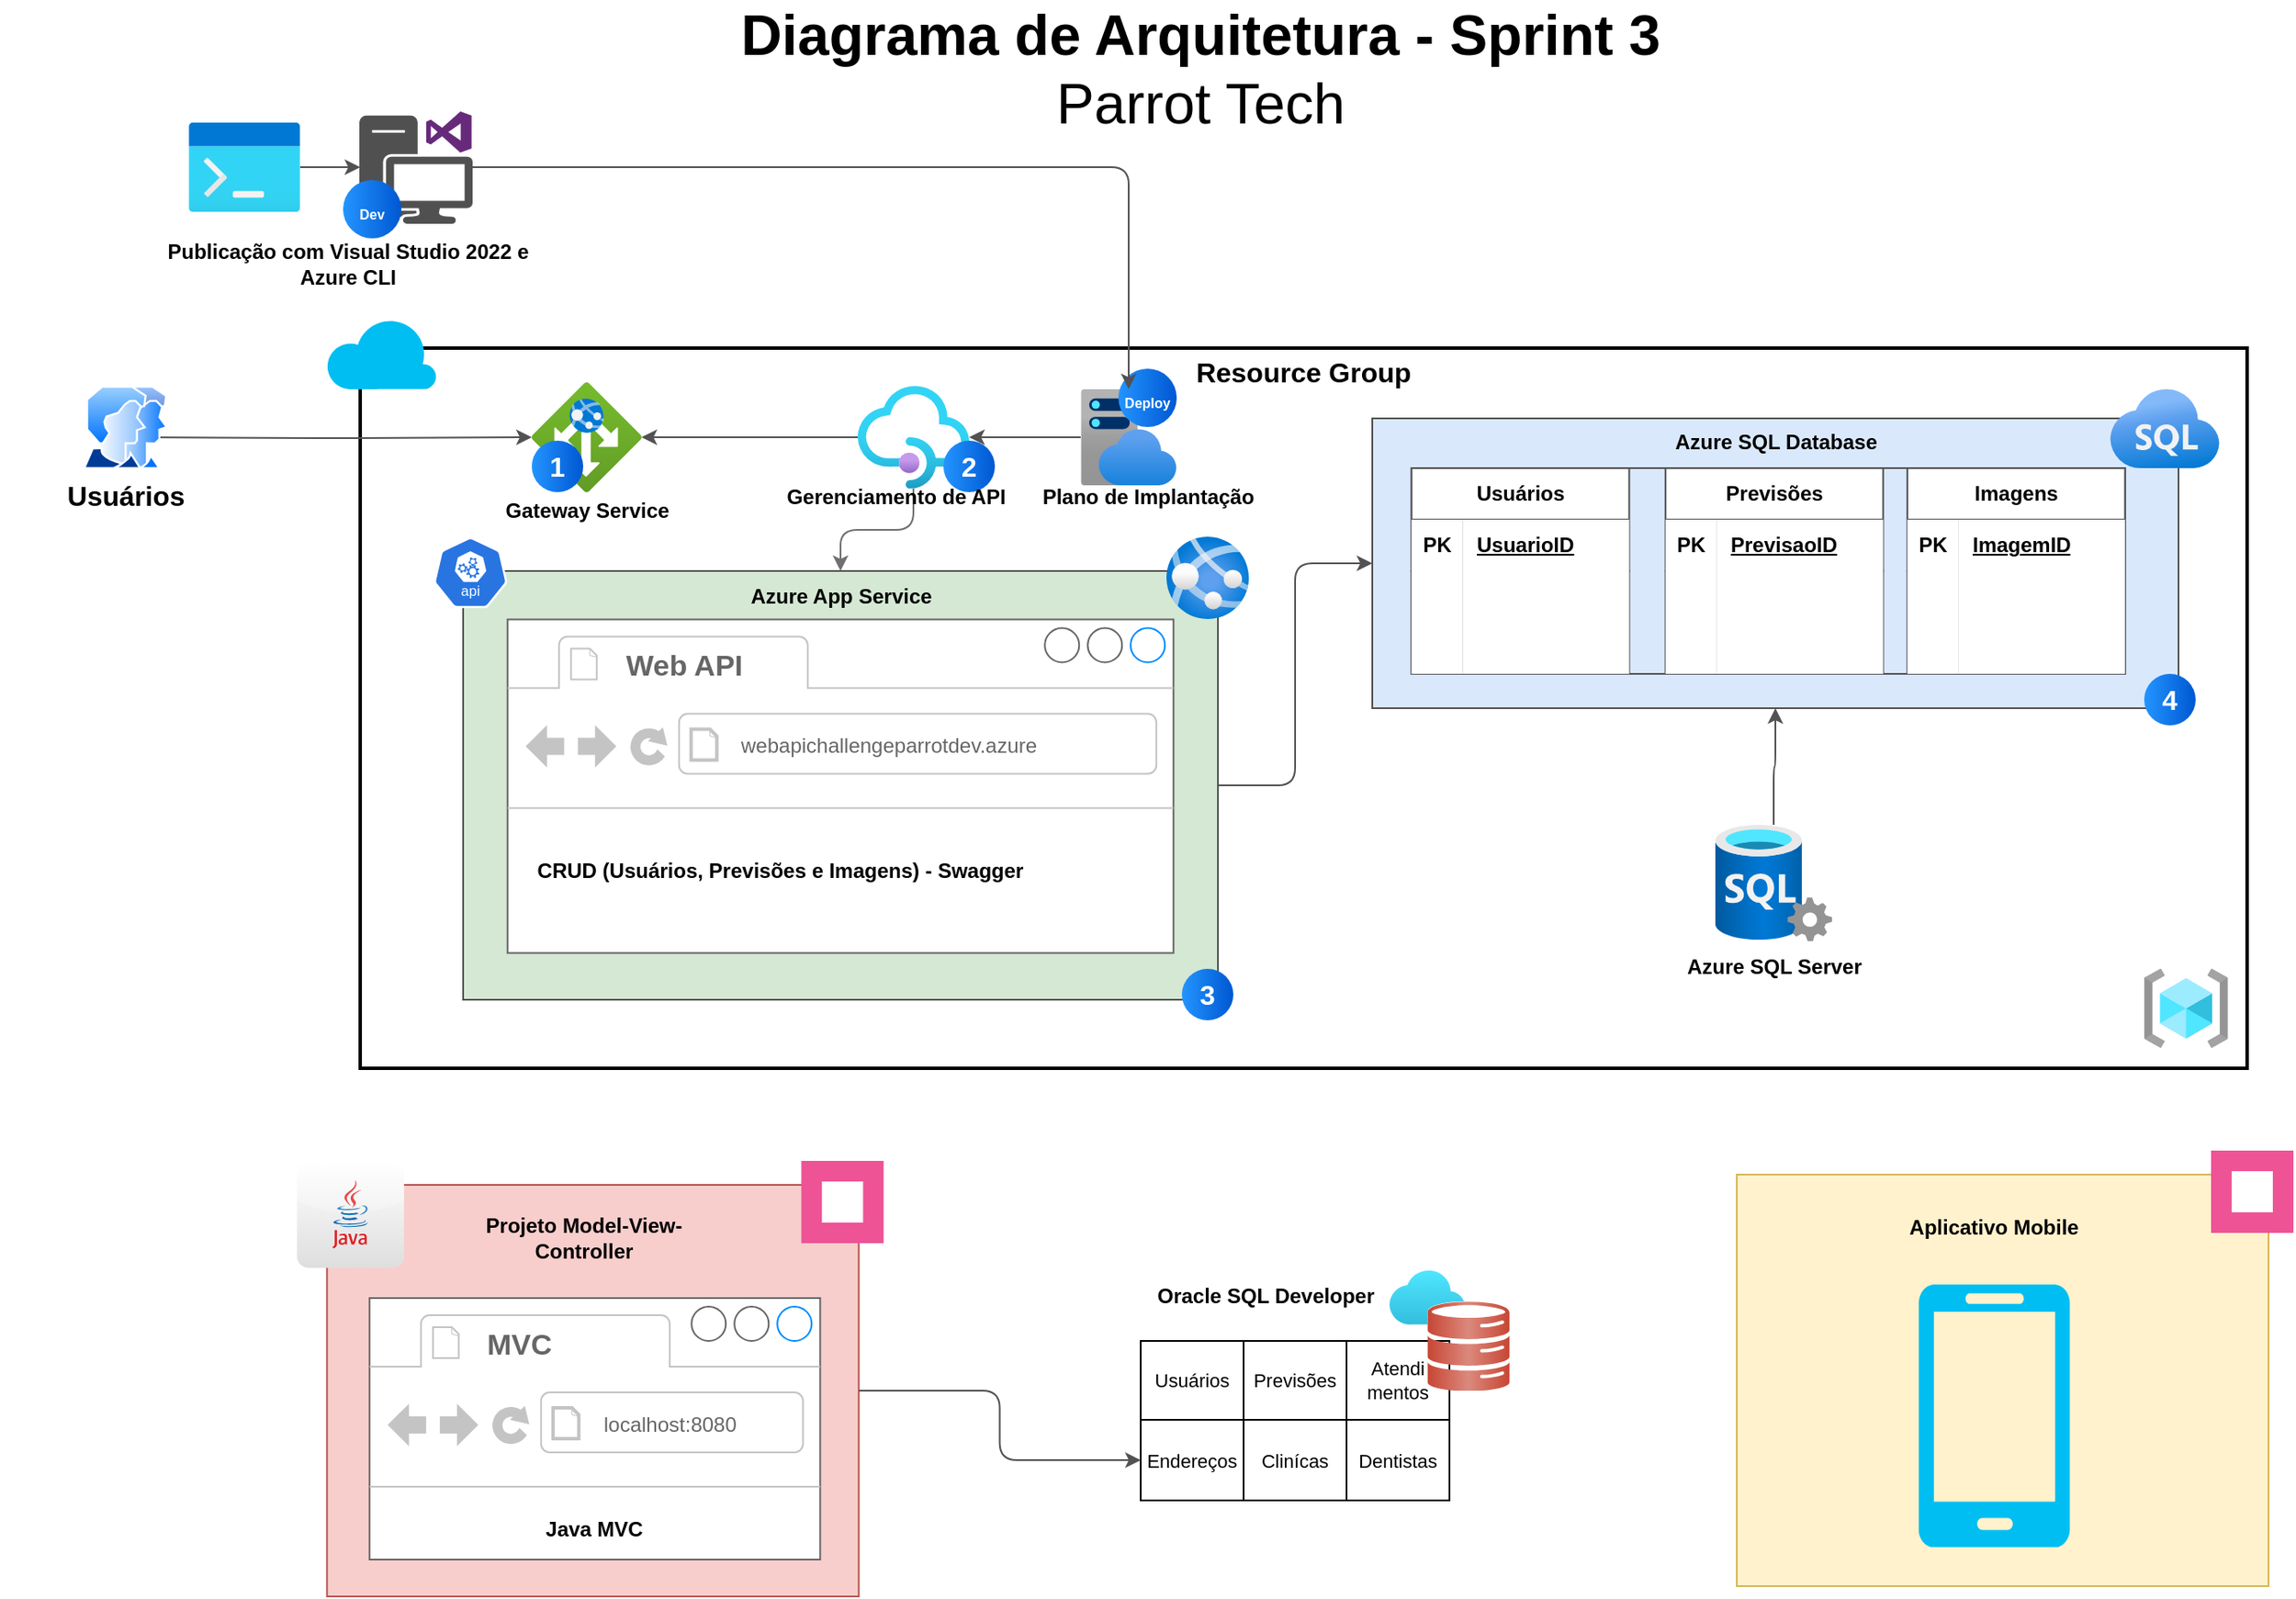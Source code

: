 <mxfile version="26.1.1">
  <diagram name="Página-1" id="N9HwQy9e3oM2ht2LvDWJ">
    <mxGraphModel dx="2200" dy="1330" grid="1" gridSize="10" guides="1" tooltips="1" connect="1" arrows="1" fold="1" page="1" pageScale="1" pageWidth="827" pageHeight="1169" math="0" shadow="0">
      <root>
        <mxCell id="0" />
        <mxCell id="1" parent="0" />
        <mxCell id="ZrxWhwiuw9jsth5Ewsqx-18" value="&lt;font style=&quot;font-size: 16px;&quot;&gt;&lt;b&gt;Resource Group&lt;/b&gt;&lt;/font&gt;" style="fontStyle=0;verticalAlign=top;align=center;spacingTop=-2;rounded=0;whiteSpace=wrap;html=1;strokeWidth=2;container=1;collapsible=0;expand=0;recursiveResize=0;" vertex="1" parent="1">
          <mxGeometry x="360" y="238" width="1100" height="420" as="geometry" />
        </mxCell>
        <mxCell id="ZrxWhwiuw9jsth5Ewsqx-116" value="" style="group;strokeColor=none;" vertex="1" connectable="0" parent="ZrxWhwiuw9jsth5Ewsqx-18">
          <mxGeometry x="590.004" y="51" width="493.996" height="169" as="geometry" />
        </mxCell>
        <mxCell id="ZrxWhwiuw9jsth5Ewsqx-75" value="" style="rounded=0;whiteSpace=wrap;html=1;fillColor=#dae8fc;strokeColor=light-dark(#525252, #707070);" vertex="1" parent="ZrxWhwiuw9jsth5Ewsqx-116">
          <mxGeometry y="-10" width="470" height="169" as="geometry" />
        </mxCell>
        <mxCell id="ZrxWhwiuw9jsth5Ewsqx-6" value="" style="image;aspect=fixed;html=1;points=[];align=center;fontSize=12;image=img/lib/azure2/databases/Azure_SQL.svg;strokeColor=light-dark(#525252, #707070);" vertex="1" parent="ZrxWhwiuw9jsth5Ewsqx-116">
          <mxGeometry x="429.996" y="-27" width="64" height="46" as="geometry" />
        </mxCell>
        <mxCell id="ZrxWhwiuw9jsth5Ewsqx-118" value="" style="group;strokeColor=light-dark(#525252, #707070);" vertex="1" connectable="0" parent="ZrxWhwiuw9jsth5Ewsqx-116">
          <mxGeometry x="22.876" y="19" width="415.929" height="120" as="geometry" />
        </mxCell>
        <mxCell id="ZrxWhwiuw9jsth5Ewsqx-22" value="Usuários" style="shape=table;startSize=30;container=1;collapsible=1;childLayout=tableLayout;fixedRows=1;rowLines=0;fontStyle=1;align=center;resizeLast=1;html=1;strokeColor=light-dark(#525252, #707070);" vertex="1" parent="ZrxWhwiuw9jsth5Ewsqx-118">
          <mxGeometry width="126.894" height="120" as="geometry" />
        </mxCell>
        <mxCell id="ZrxWhwiuw9jsth5Ewsqx-23" value="" style="shape=tableRow;horizontal=0;startSize=0;swimlaneHead=0;swimlaneBody=0;fillColor=none;collapsible=0;dropTarget=0;points=[[0,0.5],[1,0.5]];portConstraint=eastwest;top=0;left=0;right=0;bottom=1;strokeColor=light-dark(#525252, #707070);" vertex="1" parent="ZrxWhwiuw9jsth5Ewsqx-22">
          <mxGeometry y="30" width="126.894" height="30" as="geometry" />
        </mxCell>
        <mxCell id="ZrxWhwiuw9jsth5Ewsqx-24" value="PK" style="shape=partialRectangle;connectable=0;fillColor=default;top=0;left=0;bottom=0;right=0;fontStyle=1;overflow=hidden;whiteSpace=wrap;html=1;strokeColor=light-dark(#525252, #707070);" vertex="1" parent="ZrxWhwiuw9jsth5Ewsqx-23">
          <mxGeometry width="30" height="30" as="geometry">
            <mxRectangle width="30" height="30" as="alternateBounds" />
          </mxGeometry>
        </mxCell>
        <mxCell id="ZrxWhwiuw9jsth5Ewsqx-25" value="UsuarioID" style="shape=partialRectangle;connectable=0;fillColor=default;top=0;left=0;bottom=0;right=0;align=left;spacingLeft=6;fontStyle=5;overflow=hidden;whiteSpace=wrap;html=1;strokeColor=light-dark(#525252, #707070);" vertex="1" parent="ZrxWhwiuw9jsth5Ewsqx-23">
          <mxGeometry x="30" width="96.894" height="30" as="geometry">
            <mxRectangle width="96.894" height="30" as="alternateBounds" />
          </mxGeometry>
        </mxCell>
        <mxCell id="ZrxWhwiuw9jsth5Ewsqx-26" value="" style="shape=tableRow;horizontal=0;startSize=0;swimlaneHead=0;swimlaneBody=0;fillColor=none;collapsible=0;dropTarget=0;points=[[0,0.5],[1,0.5]];portConstraint=eastwest;top=0;left=0;right=0;bottom=0;strokeColor=light-dark(#525252, #707070);" vertex="1" parent="ZrxWhwiuw9jsth5Ewsqx-22">
          <mxGeometry y="60" width="126.894" height="30" as="geometry" />
        </mxCell>
        <mxCell id="ZrxWhwiuw9jsth5Ewsqx-27" value="" style="shape=partialRectangle;connectable=0;fillColor=default;top=0;left=0;bottom=0;right=0;editable=1;overflow=hidden;whiteSpace=wrap;html=1;strokeColor=light-dark(#525252, #707070);" vertex="1" parent="ZrxWhwiuw9jsth5Ewsqx-26">
          <mxGeometry width="30" height="30" as="geometry">
            <mxRectangle width="30" height="30" as="alternateBounds" />
          </mxGeometry>
        </mxCell>
        <mxCell id="ZrxWhwiuw9jsth5Ewsqx-28" value="" style="shape=partialRectangle;connectable=0;fillColor=default;top=0;left=0;bottom=0;right=0;align=left;spacingLeft=6;overflow=hidden;whiteSpace=wrap;html=1;strokeColor=light-dark(#525252, #707070);" vertex="1" parent="ZrxWhwiuw9jsth5Ewsqx-26">
          <mxGeometry x="30" width="96.894" height="30" as="geometry">
            <mxRectangle width="96.894" height="30" as="alternateBounds" />
          </mxGeometry>
        </mxCell>
        <mxCell id="ZrxWhwiuw9jsth5Ewsqx-29" value="" style="shape=tableRow;horizontal=0;startSize=0;swimlaneHead=0;swimlaneBody=0;fillColor=none;collapsible=0;dropTarget=0;points=[[0,0.5],[1,0.5]];portConstraint=eastwest;top=0;left=0;right=0;bottom=0;strokeColor=light-dark(#525252, #707070);" vertex="1" parent="ZrxWhwiuw9jsth5Ewsqx-22">
          <mxGeometry y="90" width="126.894" height="30" as="geometry" />
        </mxCell>
        <mxCell id="ZrxWhwiuw9jsth5Ewsqx-30" value="" style="shape=partialRectangle;connectable=0;fillColor=default;top=0;left=0;bottom=0;right=0;editable=1;overflow=hidden;whiteSpace=wrap;html=1;strokeColor=light-dark(#525252, #707070);" vertex="1" parent="ZrxWhwiuw9jsth5Ewsqx-29">
          <mxGeometry width="30" height="30" as="geometry">
            <mxRectangle width="30" height="30" as="alternateBounds" />
          </mxGeometry>
        </mxCell>
        <mxCell id="ZrxWhwiuw9jsth5Ewsqx-31" value="" style="shape=partialRectangle;connectable=0;fillColor=default;top=0;left=0;bottom=0;right=0;align=left;spacingLeft=6;overflow=hidden;whiteSpace=wrap;html=1;strokeColor=light-dark(#525252, #707070);" vertex="1" parent="ZrxWhwiuw9jsth5Ewsqx-29">
          <mxGeometry x="30" width="96.894" height="30" as="geometry">
            <mxRectangle width="96.894" height="30" as="alternateBounds" />
          </mxGeometry>
        </mxCell>
        <mxCell id="ZrxWhwiuw9jsth5Ewsqx-35" value="Previsões" style="shape=table;startSize=30;container=1;collapsible=1;childLayout=tableLayout;fixedRows=1;rowLines=0;fontStyle=1;align=center;resizeLast=1;html=1;strokeColor=light-dark(#525252, #707070);" vertex="1" parent="ZrxWhwiuw9jsth5Ewsqx-118">
          <mxGeometry x="148.04" width="126.89" height="120" as="geometry" />
        </mxCell>
        <mxCell id="ZrxWhwiuw9jsth5Ewsqx-36" value="" style="shape=tableRow;horizontal=0;startSize=0;swimlaneHead=0;swimlaneBody=0;fillColor=none;collapsible=0;dropTarget=0;points=[[0,0.5],[1,0.5]];portConstraint=eastwest;top=0;left=0;right=0;bottom=1;strokeColor=light-dark(#525252, #707070);" vertex="1" parent="ZrxWhwiuw9jsth5Ewsqx-35">
          <mxGeometry y="30" width="126.89" height="30" as="geometry" />
        </mxCell>
        <mxCell id="ZrxWhwiuw9jsth5Ewsqx-37" value="PK" style="shape=partialRectangle;connectable=0;fillColor=default;top=0;left=0;bottom=0;right=0;fontStyle=1;overflow=hidden;whiteSpace=wrap;html=1;strokeColor=light-dark(#525252, #707070);" vertex="1" parent="ZrxWhwiuw9jsth5Ewsqx-36">
          <mxGeometry width="30" height="30" as="geometry">
            <mxRectangle width="30" height="30" as="alternateBounds" />
          </mxGeometry>
        </mxCell>
        <mxCell id="ZrxWhwiuw9jsth5Ewsqx-38" value="PrevisaoID" style="shape=partialRectangle;connectable=0;fillColor=default;top=0;left=0;bottom=0;right=0;align=left;spacingLeft=6;fontStyle=5;overflow=hidden;whiteSpace=wrap;html=1;strokeColor=light-dark(#525252, #707070);" vertex="1" parent="ZrxWhwiuw9jsth5Ewsqx-36">
          <mxGeometry x="30" width="96.89" height="30" as="geometry">
            <mxRectangle width="96.89" height="30" as="alternateBounds" />
          </mxGeometry>
        </mxCell>
        <mxCell id="ZrxWhwiuw9jsth5Ewsqx-39" value="" style="shape=tableRow;horizontal=0;startSize=0;swimlaneHead=0;swimlaneBody=0;fillColor=none;collapsible=0;dropTarget=0;points=[[0,0.5],[1,0.5]];portConstraint=eastwest;top=0;left=0;right=0;bottom=0;strokeColor=light-dark(#525252, #707070);" vertex="1" parent="ZrxWhwiuw9jsth5Ewsqx-35">
          <mxGeometry y="60" width="126.89" height="30" as="geometry" />
        </mxCell>
        <mxCell id="ZrxWhwiuw9jsth5Ewsqx-40" value="" style="shape=partialRectangle;connectable=0;fillColor=default;top=0;left=0;bottom=0;right=0;editable=1;overflow=hidden;whiteSpace=wrap;html=1;strokeColor=light-dark(#525252, #707070);" vertex="1" parent="ZrxWhwiuw9jsth5Ewsqx-39">
          <mxGeometry width="30" height="30" as="geometry">
            <mxRectangle width="30" height="30" as="alternateBounds" />
          </mxGeometry>
        </mxCell>
        <mxCell id="ZrxWhwiuw9jsth5Ewsqx-41" value="" style="shape=partialRectangle;connectable=0;fillColor=default;top=0;left=0;bottom=0;right=0;align=left;spacingLeft=6;overflow=hidden;whiteSpace=wrap;html=1;strokeColor=light-dark(#525252, #707070);" vertex="1" parent="ZrxWhwiuw9jsth5Ewsqx-39">
          <mxGeometry x="30" width="96.89" height="30" as="geometry">
            <mxRectangle width="96.89" height="30" as="alternateBounds" />
          </mxGeometry>
        </mxCell>
        <mxCell id="ZrxWhwiuw9jsth5Ewsqx-42" value="" style="shape=tableRow;horizontal=0;startSize=0;swimlaneHead=0;swimlaneBody=0;fillColor=none;collapsible=0;dropTarget=0;points=[[0,0.5],[1,0.5]];portConstraint=eastwest;top=0;left=0;right=0;bottom=0;strokeColor=light-dark(#525252, #707070);" vertex="1" parent="ZrxWhwiuw9jsth5Ewsqx-35">
          <mxGeometry y="90" width="126.89" height="30" as="geometry" />
        </mxCell>
        <mxCell id="ZrxWhwiuw9jsth5Ewsqx-43" value="" style="shape=partialRectangle;connectable=0;fillColor=default;top=0;left=0;bottom=0;right=0;editable=1;overflow=hidden;whiteSpace=wrap;html=1;strokeColor=light-dark(#525252, #707070);" vertex="1" parent="ZrxWhwiuw9jsth5Ewsqx-42">
          <mxGeometry width="30" height="30" as="geometry">
            <mxRectangle width="30" height="30" as="alternateBounds" />
          </mxGeometry>
        </mxCell>
        <mxCell id="ZrxWhwiuw9jsth5Ewsqx-44" value="" style="shape=partialRectangle;connectable=0;fillColor=default;top=0;left=0;bottom=0;right=0;align=left;spacingLeft=6;overflow=hidden;whiteSpace=wrap;html=1;strokeColor=light-dark(#525252, #707070);" vertex="1" parent="ZrxWhwiuw9jsth5Ewsqx-42">
          <mxGeometry x="30" width="96.89" height="30" as="geometry">
            <mxRectangle width="96.89" height="30" as="alternateBounds" />
          </mxGeometry>
        </mxCell>
        <mxCell id="ZrxWhwiuw9jsth5Ewsqx-61" value="Imagens" style="shape=table;startSize=30;container=1;collapsible=1;childLayout=tableLayout;fixedRows=1;rowLines=0;fontStyle=1;align=center;resizeLast=1;html=1;fillColor=#FFFFFF;gradientColor=none;strokeColor=light-dark(#525252, #707070);" vertex="1" parent="ZrxWhwiuw9jsth5Ewsqx-118">
          <mxGeometry x="289.036" width="126.894" height="120" as="geometry" />
        </mxCell>
        <mxCell id="ZrxWhwiuw9jsth5Ewsqx-62" value="" style="shape=tableRow;horizontal=0;startSize=0;swimlaneHead=0;swimlaneBody=0;fillColor=none;collapsible=0;dropTarget=0;points=[[0,0.5],[1,0.5]];portConstraint=eastwest;top=0;left=0;right=0;bottom=1;strokeColor=light-dark(#525252, #707070);" vertex="1" parent="ZrxWhwiuw9jsth5Ewsqx-61">
          <mxGeometry y="30" width="126.894" height="30" as="geometry" />
        </mxCell>
        <mxCell id="ZrxWhwiuw9jsth5Ewsqx-63" value="PK" style="shape=partialRectangle;connectable=0;fillColor=default;top=0;left=0;bottom=0;right=0;fontStyle=1;overflow=hidden;whiteSpace=wrap;html=1;strokeColor=light-dark(#525252, #707070);" vertex="1" parent="ZrxWhwiuw9jsth5Ewsqx-62">
          <mxGeometry width="30" height="30" as="geometry">
            <mxRectangle width="30" height="30" as="alternateBounds" />
          </mxGeometry>
        </mxCell>
        <mxCell id="ZrxWhwiuw9jsth5Ewsqx-64" value="ImagemID" style="shape=partialRectangle;connectable=0;fillColor=default;top=0;left=0;bottom=0;right=0;align=left;spacingLeft=6;fontStyle=5;overflow=hidden;whiteSpace=wrap;html=1;strokeColor=light-dark(#525252, #707070);" vertex="1" parent="ZrxWhwiuw9jsth5Ewsqx-62">
          <mxGeometry x="30" width="96.894" height="30" as="geometry">
            <mxRectangle width="96.894" height="30" as="alternateBounds" />
          </mxGeometry>
        </mxCell>
        <mxCell id="ZrxWhwiuw9jsth5Ewsqx-65" value="" style="shape=tableRow;horizontal=0;startSize=0;swimlaneHead=0;swimlaneBody=0;fillColor=none;collapsible=0;dropTarget=0;points=[[0,0.5],[1,0.5]];portConstraint=eastwest;top=0;left=0;right=0;bottom=0;strokeColor=light-dark(#525252, #707070);" vertex="1" parent="ZrxWhwiuw9jsth5Ewsqx-61">
          <mxGeometry y="60" width="126.894" height="30" as="geometry" />
        </mxCell>
        <mxCell id="ZrxWhwiuw9jsth5Ewsqx-66" value="" style="shape=partialRectangle;connectable=0;fillColor=default;top=0;left=0;bottom=0;right=0;editable=1;overflow=hidden;whiteSpace=wrap;html=1;strokeColor=light-dark(#525252, #707070);" vertex="1" parent="ZrxWhwiuw9jsth5Ewsqx-65">
          <mxGeometry width="30" height="30" as="geometry">
            <mxRectangle width="30" height="30" as="alternateBounds" />
          </mxGeometry>
        </mxCell>
        <mxCell id="ZrxWhwiuw9jsth5Ewsqx-67" value="" style="shape=partialRectangle;connectable=0;fillColor=default;top=0;left=0;bottom=0;right=0;align=left;spacingLeft=6;overflow=hidden;whiteSpace=wrap;html=1;strokeColor=light-dark(#525252, #707070);" vertex="1" parent="ZrxWhwiuw9jsth5Ewsqx-65">
          <mxGeometry x="30" width="96.894" height="30" as="geometry">
            <mxRectangle width="96.894" height="30" as="alternateBounds" />
          </mxGeometry>
        </mxCell>
        <mxCell id="ZrxWhwiuw9jsth5Ewsqx-68" value="" style="shape=tableRow;horizontal=0;startSize=0;swimlaneHead=0;swimlaneBody=0;fillColor=none;collapsible=0;dropTarget=0;points=[[0,0.5],[1,0.5]];portConstraint=eastwest;top=0;left=0;right=0;bottom=0;strokeColor=light-dark(#525252, #707070);" vertex="1" parent="ZrxWhwiuw9jsth5Ewsqx-61">
          <mxGeometry y="90" width="126.894" height="30" as="geometry" />
        </mxCell>
        <mxCell id="ZrxWhwiuw9jsth5Ewsqx-69" value="" style="shape=partialRectangle;connectable=0;fillColor=default;top=0;left=0;bottom=0;right=0;editable=1;overflow=hidden;whiteSpace=wrap;html=1;strokeColor=light-dark(#525252, #707070);" vertex="1" parent="ZrxWhwiuw9jsth5Ewsqx-68">
          <mxGeometry width="30" height="30" as="geometry">
            <mxRectangle width="30" height="30" as="alternateBounds" />
          </mxGeometry>
        </mxCell>
        <mxCell id="ZrxWhwiuw9jsth5Ewsqx-70" value="" style="shape=partialRectangle;connectable=0;fillColor=default;top=0;left=0;bottom=0;right=0;align=left;spacingLeft=6;overflow=hidden;whiteSpace=wrap;html=1;strokeColor=light-dark(#525252, #707070);" vertex="1" parent="ZrxWhwiuw9jsth5Ewsqx-68">
          <mxGeometry x="30" width="96.894" height="30" as="geometry">
            <mxRectangle width="96.894" height="30" as="alternateBounds" />
          </mxGeometry>
        </mxCell>
        <mxCell id="ZrxWhwiuw9jsth5Ewsqx-121" value="&lt;b&gt;Azure SQL Database&lt;/b&gt;" style="text;html=1;align=center;verticalAlign=middle;whiteSpace=wrap;rounded=0;strokeColor=none;" vertex="1" parent="ZrxWhwiuw9jsth5Ewsqx-116">
          <mxGeometry x="162.496" y="-11" width="145" height="30" as="geometry" />
        </mxCell>
        <mxCell id="ZrxWhwiuw9jsth5Ewsqx-162" value="4" style="ellipse;whiteSpace=wrap;html=1;aspect=fixed;rotation=0;gradientColor=#0057D2;strokeColor=none;gradientDirection=east;fillColor=#2395FF;rounded=0;pointerEvents=0;fontFamily=Helvetica;fontSize=16;fontColor=#FFFFFF;spacingTop=4;spacingBottom=4;spacingLeft=4;spacingRight=4;points=[];fontStyle=1;labelBackgroundColor=none;" vertex="1" parent="ZrxWhwiuw9jsth5Ewsqx-116">
          <mxGeometry x="449.996" y="139" width="30" height="30" as="geometry" />
        </mxCell>
        <mxCell id="ZrxWhwiuw9jsth5Ewsqx-122" value="" style="group;strokeColor=none;" vertex="1" connectable="0" parent="ZrxWhwiuw9jsth5Ewsqx-18">
          <mxGeometry x="60" y="130" width="640" height="278" as="geometry" />
        </mxCell>
        <mxCell id="ZrxWhwiuw9jsth5Ewsqx-120" value="" style="rounded=0;whiteSpace=wrap;html=1;fillColor=#d5e8d4;strokeColor=light-dark(#525252, #707070);" vertex="1" parent="ZrxWhwiuw9jsth5Ewsqx-122">
          <mxGeometry width="440" height="250" as="geometry" />
        </mxCell>
        <mxCell id="ZrxWhwiuw9jsth5Ewsqx-110" value="" style="strokeWidth=1;shadow=0;align=center;html=1;shape=mxgraph.mockup.containers.browserWindow;rSize=0;strokeColor=none;strokeColor2=#008cff;strokeColor3=#c4c4c4;mainText=,;recursiveResize=0;" vertex="1" parent="ZrxWhwiuw9jsth5Ewsqx-122">
          <mxGeometry x="25.88" y="28.25" width="388.24" height="194.5" as="geometry" />
        </mxCell>
        <mxCell id="ZrxWhwiuw9jsth5Ewsqx-111" value="Web API" style="strokeWidth=1;shadow=0;align=center;html=1;shape=mxgraph.mockup.containers.anchor;fontSize=17;fontColor=#666666;align=left;whiteSpace=wrap;fontStyle=1;strokeColor=light-dark(#525252, #707070);" vertex="1" parent="ZrxWhwiuw9jsth5Ewsqx-110">
          <mxGeometry x="67" y="15" width="75" height="25" as="geometry" />
        </mxCell>
        <mxCell id="ZrxWhwiuw9jsth5Ewsqx-112" value="&lt;font style=&quot;font-size: 12px;&quot;&gt;webapichallengeparrotdev.azure&lt;/font&gt;" style="strokeWidth=1;shadow=0;align=center;html=1;shape=mxgraph.mockup.containers.anchor;rSize=0;fontSize=17;fontColor=#666666;align=left;strokeColor=light-dark(#525252, #707070);" vertex="1" parent="ZrxWhwiuw9jsth5Ewsqx-110">
          <mxGeometry x="134.117" y="60" width="215.686" height="26" as="geometry" />
        </mxCell>
        <mxCell id="ZrxWhwiuw9jsth5Ewsqx-133" value="&lt;b&gt;CRUD (Usuários, Previsões e Imagens) - Swagger&lt;/b&gt;" style="text;html=1;align=center;verticalAlign=middle;whiteSpace=wrap;rounded=0;strokeColor=none;" vertex="1" parent="ZrxWhwiuw9jsth5Ewsqx-110">
          <mxGeometry x="14.12" y="131.75" width="290" height="30" as="geometry" />
        </mxCell>
        <mxCell id="ZrxWhwiuw9jsth5Ewsqx-16" value="" style="shape=image;verticalLabelPosition=bottom;labelBackgroundColor=default;verticalAlign=top;aspect=fixed;imageAspect=0;image=https://upload.wikimedia.org/wikipedia/commons/thumb/7/7d/Microsoft_.NET_logo.svg/2048px-Microsoft_.NET_logo.svg.png;strokeColor=light-dark(#525252, #707070);" vertex="1" parent="ZrxWhwiuw9jsth5Ewsqx-110">
          <mxGeometry x="314.12" y="124.69" width="44.12" height="44.12" as="geometry" />
        </mxCell>
        <mxCell id="ZrxWhwiuw9jsth5Ewsqx-115" value="" style="aspect=fixed;sketch=0;html=1;whitespace=wrap;verticalLabelPosition=bottom;verticalAlign=top;fillColor=#2875E2;strokeColor=none;points=[[0.005,0.63,0],[0.1,0.2,0],[0.9,0.2,0],[0.5,0,0],[0.995,0.63,0],[0.72,0.99,0],[0.5,1,0],[0.28,0.99,0]];shape=mxgraph.kubernetes.icon2;kubernetesLabel=1;prIcon=api" vertex="1" parent="ZrxWhwiuw9jsth5Ewsqx-122">
          <mxGeometry x="-17.255" y="-19.75" width="43.137" height="41.412" as="geometry" />
        </mxCell>
        <mxCell id="ZrxWhwiuw9jsth5Ewsqx-10" value="" style="image;aspect=fixed;html=1;points=[];align=center;fontSize=12;image=img/lib/azure2/app_services/App_Services.svg;strokeColor=light-dark(#525252, #707070);" vertex="1" parent="ZrxWhwiuw9jsth5Ewsqx-122">
          <mxGeometry x="410" y="-20" width="48" height="48" as="geometry" />
        </mxCell>
        <mxCell id="ZrxWhwiuw9jsth5Ewsqx-151" value="&lt;b&gt;Azure App Service&lt;/b&gt;" style="text;html=1;align=center;verticalAlign=middle;whiteSpace=wrap;rounded=0;strokeColor=none;" vertex="1" parent="ZrxWhwiuw9jsth5Ewsqx-122">
          <mxGeometry x="147.5" width="145" height="30" as="geometry" />
        </mxCell>
        <mxCell id="ZrxWhwiuw9jsth5Ewsqx-161" value="3" style="ellipse;whiteSpace=wrap;html=1;aspect=fixed;rotation=0;gradientColor=#0057D2;strokeColor=none;gradientDirection=east;fillColor=#2395FF;rounded=0;pointerEvents=0;fontFamily=Helvetica;fontSize=16;fontColor=#FFFFFF;spacingTop=4;spacingBottom=4;spacingLeft=4;spacingRight=4;points=[];fontStyle=1;labelBackgroundColor=none;" vertex="1" parent="ZrxWhwiuw9jsth5Ewsqx-122">
          <mxGeometry x="419" y="232" width="30" height="30" as="geometry" />
        </mxCell>
        <mxCell id="ZrxWhwiuw9jsth5Ewsqx-135" style="edgeStyle=orthogonalEdgeStyle;rounded=1;orthogonalLoop=1;jettySize=auto;html=1;entryX=0;entryY=0.5;entryDx=0;entryDy=0;strokeColor=light-dark(#525252, #707070);curved=0;" edge="1" parent="ZrxWhwiuw9jsth5Ewsqx-18" source="ZrxWhwiuw9jsth5Ewsqx-120" target="ZrxWhwiuw9jsth5Ewsqx-75">
          <mxGeometry relative="1" as="geometry" />
        </mxCell>
        <mxCell id="ZrxWhwiuw9jsth5Ewsqx-143" style="edgeStyle=orthogonalEdgeStyle;rounded=1;orthogonalLoop=1;jettySize=auto;html=1;entryX=0.5;entryY=0;entryDx=0;entryDy=0;strokeColor=light-dark(#707070,#707070);curved=0;" edge="1" parent="ZrxWhwiuw9jsth5Ewsqx-18" source="ZrxWhwiuw9jsth5Ewsqx-11" target="ZrxWhwiuw9jsth5Ewsqx-120">
          <mxGeometry relative="1" as="geometry" />
        </mxCell>
        <mxCell id="ZrxWhwiuw9jsth5Ewsqx-150" style="edgeStyle=orthogonalEdgeStyle;rounded=0;orthogonalLoop=1;jettySize=auto;html=1;strokeColor=light-dark(#525252,#707070);" edge="1" parent="ZrxWhwiuw9jsth5Ewsqx-18" source="ZrxWhwiuw9jsth5Ewsqx-11" target="ZrxWhwiuw9jsth5Ewsqx-145">
          <mxGeometry relative="1" as="geometry" />
        </mxCell>
        <mxCell id="ZrxWhwiuw9jsth5Ewsqx-11" value="" style="image;aspect=fixed;html=1;points=[];align=center;fontSize=12;image=img/lib/azure2/app_services/API_Management_Services.svg;strokeColor=light-dark(#525252, #707070);" vertex="1" parent="ZrxWhwiuw9jsth5Ewsqx-18">
          <mxGeometry x="290" y="22" width="65" height="60" as="geometry" />
        </mxCell>
        <mxCell id="ZrxWhwiuw9jsth5Ewsqx-145" value="" style="image;aspect=fixed;html=1;points=[];align=center;fontSize=12;image=img/lib/azure2/networking/Application_Gateways.svg;strokeColor=light-dark(#525252, #707070);" vertex="1" parent="ZrxWhwiuw9jsth5Ewsqx-18">
          <mxGeometry x="100" y="20" width="64" height="64" as="geometry" />
        </mxCell>
        <mxCell id="ZrxWhwiuw9jsth5Ewsqx-19" value="" style="image;aspect=fixed;html=1;points=[];align=center;fontSize=12;image=img/lib/azure2/general/Resource_Groups.svg;strokeColor=light-dark(#525252, #707070);" vertex="1" parent="ZrxWhwiuw9jsth5Ewsqx-18">
          <mxGeometry x="1040" y="362" width="48.88" height="46" as="geometry" />
        </mxCell>
        <mxCell id="ZrxWhwiuw9jsth5Ewsqx-159" value="1" style="ellipse;whiteSpace=wrap;html=1;aspect=fixed;rotation=0;gradientColor=#0057D2;strokeColor=none;gradientDirection=east;fillColor=#2395FF;rounded=0;pointerEvents=0;fontFamily=Helvetica;fontSize=16;fontColor=#FFFFFF;spacingTop=4;spacingBottom=4;spacingLeft=4;spacingRight=4;points=[];fontStyle=1;labelBackgroundColor=none;" vertex="1" parent="ZrxWhwiuw9jsth5Ewsqx-18">
          <mxGeometry x="100" y="54" width="30" height="30" as="geometry" />
        </mxCell>
        <mxCell id="ZrxWhwiuw9jsth5Ewsqx-160" value="2" style="ellipse;whiteSpace=wrap;html=1;aspect=fixed;rotation=0;gradientColor=#0057D2;strokeColor=none;gradientDirection=east;fillColor=#2395FF;rounded=0;pointerEvents=0;fontFamily=Helvetica;fontSize=16;fontColor=#FFFFFF;spacingTop=4;spacingBottom=4;spacingLeft=4;spacingRight=4;points=[];fontStyle=1;labelBackgroundColor=none;" vertex="1" parent="ZrxWhwiuw9jsth5Ewsqx-18">
          <mxGeometry x="340" y="54" width="30" height="30" as="geometry" />
        </mxCell>
        <mxCell id="ZrxWhwiuw9jsth5Ewsqx-166" style="edgeStyle=orthogonalEdgeStyle;shape=connector;curved=0;rounded=1;orthogonalLoop=1;jettySize=auto;html=1;entryX=0.5;entryY=1;entryDx=0;entryDy=0;strokeColor=light-dark(#525252,#707070);align=center;verticalAlign=middle;fontFamily=Helvetica;fontSize=11;fontColor=default;labelBackgroundColor=default;endArrow=classic;" edge="1" parent="ZrxWhwiuw9jsth5Ewsqx-18" source="ZrxWhwiuw9jsth5Ewsqx-164" target="ZrxWhwiuw9jsth5Ewsqx-75">
          <mxGeometry relative="1" as="geometry" />
        </mxCell>
        <mxCell id="ZrxWhwiuw9jsth5Ewsqx-164" value="" style="image;aspect=fixed;html=1;points=[];align=center;fontSize=12;image=img/lib/azure2/databases/SQL_Server.svg;fontFamily=Helvetica;fontColor=default;labelBackgroundColor=default;" vertex="1" parent="ZrxWhwiuw9jsth5Ewsqx-18">
          <mxGeometry x="790" y="278" width="68" height="68" as="geometry" />
        </mxCell>
        <mxCell id="ZrxWhwiuw9jsth5Ewsqx-165" value="" style="image;aspect=fixed;html=1;points=[];align=center;fontSize=12;image=img/lib/azure2/app_services/App_Service_Plans.svg;fontFamily=Helvetica;fontColor=default;labelBackgroundColor=default;" vertex="1" parent="ZrxWhwiuw9jsth5Ewsqx-18">
          <mxGeometry x="420" y="24" width="56" height="56" as="geometry" />
        </mxCell>
        <mxCell id="ZrxWhwiuw9jsth5Ewsqx-146" style="edgeStyle=orthogonalEdgeStyle;rounded=1;orthogonalLoop=1;jettySize=auto;html=1;strokeColor=light-dark(#525252, #707070);curved=0;" edge="1" parent="ZrxWhwiuw9jsth5Ewsqx-18" source="ZrxWhwiuw9jsth5Ewsqx-165" target="ZrxWhwiuw9jsth5Ewsqx-11">
          <mxGeometry relative="1" as="geometry" />
        </mxCell>
        <mxCell id="ZrxWhwiuw9jsth5Ewsqx-172" value="&lt;font style=&quot;font-size: 8px;&quot;&gt;Deploy&lt;/font&gt;" style="ellipse;whiteSpace=wrap;html=1;aspect=fixed;rotation=0;gradientColor=#0057D2;strokeColor=none;gradientDirection=east;fillColor=#2395FF;rounded=0;pointerEvents=0;fontFamily=Helvetica;fontSize=16;fontColor=#FFFFFF;spacingTop=4;spacingBottom=4;spacingLeft=4;spacingRight=4;points=[];fontStyle=1;labelBackgroundColor=none;" vertex="1" parent="ZrxWhwiuw9jsth5Ewsqx-18">
          <mxGeometry x="442" y="12" width="34" height="34" as="geometry" />
        </mxCell>
        <mxCell id="ZrxWhwiuw9jsth5Ewsqx-175" value="" style="verticalLabelPosition=bottom;html=1;verticalAlign=top;align=center;strokeColor=none;fillColor=#00BEF2;shape=mxgraph.azure.cloud;fontFamily=Helvetica;fontSize=11;fontColor=default;labelBackgroundColor=default;" vertex="1" parent="ZrxWhwiuw9jsth5Ewsqx-18">
          <mxGeometry x="-20" y="-18" width="64.62" height="42" as="geometry" />
        </mxCell>
        <mxCell id="ZrxWhwiuw9jsth5Ewsqx-178" value="&lt;b&gt;Azure SQL Server&lt;/b&gt;" style="text;html=1;align=center;verticalAlign=middle;whiteSpace=wrap;rounded=0;strokeColor=none;" vertex="1" parent="ZrxWhwiuw9jsth5Ewsqx-18">
          <mxGeometry x="751.5" y="346" width="145" height="30" as="geometry" />
        </mxCell>
        <mxCell id="ZrxWhwiuw9jsth5Ewsqx-179" value="&lt;b&gt;Gateway Service&lt;/b&gt;" style="text;html=1;align=center;verticalAlign=middle;whiteSpace=wrap;rounded=0;strokeColor=none;" vertex="1" parent="ZrxWhwiuw9jsth5Ewsqx-18">
          <mxGeometry x="59.5" y="80" width="145" height="30" as="geometry" />
        </mxCell>
        <mxCell id="ZrxWhwiuw9jsth5Ewsqx-180" value="&lt;b&gt;Gerenciamento de API&lt;/b&gt;" style="text;html=1;align=center;verticalAlign=middle;whiteSpace=wrap;rounded=0;strokeColor=none;" vertex="1" parent="ZrxWhwiuw9jsth5Ewsqx-18">
          <mxGeometry x="240" y="72" width="145" height="30" as="geometry" />
        </mxCell>
        <mxCell id="ZrxWhwiuw9jsth5Ewsqx-181" value="&lt;b&gt;Plano de Implantação&lt;/b&gt;" style="text;html=1;align=center;verticalAlign=middle;whiteSpace=wrap;rounded=0;strokeColor=none;" vertex="1" parent="ZrxWhwiuw9jsth5Ewsqx-18">
          <mxGeometry x="386.5" y="72" width="145" height="30" as="geometry" />
        </mxCell>
        <mxCell id="ZrxWhwiuw9jsth5Ewsqx-153" style="edgeStyle=orthogonalEdgeStyle;rounded=1;orthogonalLoop=1;jettySize=auto;html=1;strokeColor=light-dark(#525252,#707070);curved=0;" edge="1" parent="1" target="ZrxWhwiuw9jsth5Ewsqx-145">
          <mxGeometry relative="1" as="geometry">
            <mxPoint x="230" y="290" as="sourcePoint" />
          </mxGeometry>
        </mxCell>
        <mxCell id="ZrxWhwiuw9jsth5Ewsqx-7" value="" style="sketch=0;pointerEvents=1;shadow=0;html=1;strokeColor=light-dark(#525252, #707070);fillColor=#505050;labelPosition=center;verticalLabelPosition=bottom;verticalAlign=top;outlineConnect=0;align=center;shape=mxgraph.office.devices.workstation_visual_studio;" vertex="1" parent="1">
          <mxGeometry x="360" y="100" width="65" height="65" as="geometry" />
        </mxCell>
        <mxCell id="ZrxWhwiuw9jsth5Ewsqx-152" value="&lt;font style=&quot;font-size: 33px;&quot;&gt;&lt;b&gt;Diagrama de Arquitetura - Sprint 3&lt;/b&gt;&lt;/font&gt;&lt;div&gt;&lt;font style=&quot;font-size: 33px;&quot;&gt;Parrot Tech&lt;/font&gt;&lt;/div&gt;" style="text;html=1;align=center;verticalAlign=middle;whiteSpace=wrap;rounded=0;" vertex="1" parent="1">
          <mxGeometry x="550" y="50" width="600" height="50" as="geometry" />
        </mxCell>
        <mxCell id="ZrxWhwiuw9jsth5Ewsqx-167" value="" style="edgeStyle=orthogonalEdgeStyle;rounded=1;orthogonalLoop=1;jettySize=auto;html=1;strokeColor=light-dark(#525252, #707070);curved=0;" edge="1" parent="1" source="ZrxWhwiuw9jsth5Ewsqx-7" target="ZrxWhwiuw9jsth5Ewsqx-165">
          <mxGeometry relative="1" as="geometry">
            <mxPoint x="425" y="133" as="sourcePoint" />
            <mxPoint x="683" y="260" as="targetPoint" />
          </mxGeometry>
        </mxCell>
        <mxCell id="ZrxWhwiuw9jsth5Ewsqx-173" value="&lt;font style=&quot;font-size: 8px;&quot;&gt;Dev&lt;/font&gt;" style="ellipse;whiteSpace=wrap;html=1;aspect=fixed;rotation=0;gradientColor=#0057D2;strokeColor=none;gradientDirection=east;fillColor=#2395FF;rounded=0;pointerEvents=0;fontFamily=Helvetica;fontSize=16;fontColor=#FFFFFF;spacingTop=4;spacingBottom=4;spacingLeft=4;spacingRight=4;points=[];fontStyle=1;labelBackgroundColor=none;" vertex="1" parent="1">
          <mxGeometry x="350" y="140" width="34" height="34" as="geometry" />
        </mxCell>
        <mxCell id="ZrxWhwiuw9jsth5Ewsqx-176" value="" style="image;aspect=fixed;perimeter=ellipsePerimeter;html=1;align=center;shadow=0;dashed=0;spacingTop=3;image=img/lib/active_directory/user_accounts.svg;fontFamily=Helvetica;fontSize=11;fontColor=default;labelBackgroundColor=default;" vertex="1" parent="1">
          <mxGeometry x="198.15" y="260" width="50" height="48.5" as="geometry" />
        </mxCell>
        <mxCell id="ZrxWhwiuw9jsth5Ewsqx-177" value="&lt;b&gt;&lt;font style=&quot;font-size: 16px;&quot;&gt;Usuários&lt;/font&gt;&lt;/b&gt;" style="text;html=1;align=center;verticalAlign=middle;whiteSpace=wrap;rounded=0;strokeColor=none;" vertex="1" parent="1">
          <mxGeometry x="150.65" y="308.5" width="145" height="30" as="geometry" />
        </mxCell>
        <mxCell id="ZrxWhwiuw9jsth5Ewsqx-182" value="&lt;b&gt;Publicação com Visual Studio 2022 e Azure CLI&lt;/b&gt;" style="text;html=1;align=center;verticalAlign=middle;whiteSpace=wrap;rounded=0;strokeColor=none;" vertex="1" parent="1">
          <mxGeometry x="230" y="174" width="245.5" height="30" as="geometry" />
        </mxCell>
        <mxCell id="ZrxWhwiuw9jsth5Ewsqx-188" style="edgeStyle=orthogonalEdgeStyle;shape=connector;curved=0;rounded=1;orthogonalLoop=1;jettySize=auto;html=1;strokeColor=light-dark(#525252,#707070);align=center;verticalAlign=middle;fontFamily=Helvetica;fontSize=11;fontColor=default;labelBackgroundColor=default;endArrow=classic;" edge="1" parent="1" source="ZrxWhwiuw9jsth5Ewsqx-187" target="ZrxWhwiuw9jsth5Ewsqx-7">
          <mxGeometry relative="1" as="geometry" />
        </mxCell>
        <mxCell id="ZrxWhwiuw9jsth5Ewsqx-187" value="" style="image;aspect=fixed;html=1;points=[];align=center;fontSize=12;image=img/lib/azure2/general/Powershell.svg;fontFamily=Helvetica;fontColor=default;labelBackgroundColor=default;" vertex="1" parent="1">
          <mxGeometry x="260.0" y="106.5" width="65" height="52" as="geometry" />
        </mxCell>
        <mxCell id="ZrxWhwiuw9jsth5Ewsqx-224" value="" style="group" vertex="1" connectable="0" parent="1">
          <mxGeometry x="323.15" y="712" width="342" height="254" as="geometry" />
        </mxCell>
        <mxCell id="ZrxWhwiuw9jsth5Ewsqx-193" value="" style="rounded=0;whiteSpace=wrap;html=1;fontFamily=Helvetica;fontSize=11;labelBackgroundColor=default;fillColor=#f8cecc;strokeColor=#b85450;" vertex="1" parent="ZrxWhwiuw9jsth5Ewsqx-224">
          <mxGeometry x="17.5" y="14" width="310" height="240" as="geometry" />
        </mxCell>
        <mxCell id="ZrxWhwiuw9jsth5Ewsqx-13" value="" style="dashed=0;outlineConnect=0;html=1;align=center;labelPosition=center;verticalLabelPosition=bottom;verticalAlign=top;shape=mxgraph.webicons.java;gradientColor=#DFDEDE" vertex="1" parent="ZrxWhwiuw9jsth5Ewsqx-224">
          <mxGeometry width="62.4" height="62.4" as="geometry" />
        </mxCell>
        <mxCell id="ZrxWhwiuw9jsth5Ewsqx-190" value="" style="shape=rect;fillColor=#EE5396;aspect=fixed;resizable=0;labelPosition=center;verticalLabelPosition=bottom;align=center;verticalAlign=top;strokeColor=none;fontSize=14;fontFamily=Helvetica;fontColor=default;labelBackgroundColor=default;" vertex="1" parent="ZrxWhwiuw9jsth5Ewsqx-224">
          <mxGeometry x="294" width="48" height="48" as="geometry" />
        </mxCell>
        <mxCell id="ZrxWhwiuw9jsth5Ewsqx-191" value="" style="fillColor=#ffffff;strokeColor=none;dashed=0;outlineConnect=0;html=1;labelPosition=center;verticalLabelPosition=bottom;verticalAlign=top;part=1;movable=0;resizable=0;rotatable=0;shape=mxgraph.ibm_cloud.repo--source-code;fontFamily=Helvetica;fontSize=11;fontColor=default;labelBackgroundColor=default;" vertex="1" parent="ZrxWhwiuw9jsth5Ewsqx-190">
          <mxGeometry width="24" height="24" relative="1" as="geometry">
            <mxPoint x="12" y="12" as="offset" />
          </mxGeometry>
        </mxCell>
        <mxCell id="ZrxWhwiuw9jsth5Ewsqx-194" value="" style="strokeWidth=1;shadow=0;align=center;html=1;shape=mxgraph.mockup.containers.browserWindow;rSize=0;strokeColor=none;strokeColor2=#008cff;strokeColor3=#c4c4c4;mainText=,;recursiveResize=0;" vertex="1" parent="ZrxWhwiuw9jsth5Ewsqx-224">
          <mxGeometry x="42.26" y="80" width="262.74" height="152.5" as="geometry" />
        </mxCell>
        <mxCell id="ZrxWhwiuw9jsth5Ewsqx-195" value="MVC" style="strokeWidth=1;shadow=0;align=center;html=1;shape=mxgraph.mockup.containers.anchor;fontSize=17;fontColor=#666666;align=left;whiteSpace=wrap;fontStyle=1;strokeColor=light-dark(#525252, #707070);" vertex="1" parent="ZrxWhwiuw9jsth5Ewsqx-194">
          <mxGeometry x="67" y="15" width="75" height="25" as="geometry" />
        </mxCell>
        <mxCell id="ZrxWhwiuw9jsth5Ewsqx-196" value="&lt;span style=&quot;font-size: 12px;&quot;&gt;localhost:8080&lt;/span&gt;" style="strokeWidth=1;shadow=0;align=center;html=1;shape=mxgraph.mockup.containers.anchor;rSize=0;fontSize=17;fontColor=#666666;align=left;strokeColor=light-dark(#525252, #707070);" vertex="1" parent="ZrxWhwiuw9jsth5Ewsqx-194">
          <mxGeometry x="134.117" y="60" width="215.686" height="26" as="geometry" />
        </mxCell>
        <mxCell id="ZrxWhwiuw9jsth5Ewsqx-197" value="&lt;b&gt;Java MVC&lt;/b&gt;" style="text;html=1;align=center;verticalAlign=middle;whiteSpace=wrap;rounded=0;strokeColor=none;" vertex="1" parent="ZrxWhwiuw9jsth5Ewsqx-194">
          <mxGeometry x="92.05" y="120" width="78.63" height="30" as="geometry" />
        </mxCell>
        <mxCell id="ZrxWhwiuw9jsth5Ewsqx-214" value="&lt;b&gt;Projeto Model-View-Controller&lt;/b&gt;" style="text;html=1;align=center;verticalAlign=middle;whiteSpace=wrap;rounded=0;strokeColor=none;" vertex="1" parent="ZrxWhwiuw9jsth5Ewsqx-224">
          <mxGeometry x="95.0" y="30" width="145" height="30" as="geometry" />
        </mxCell>
        <mxCell id="ZrxWhwiuw9jsth5Ewsqx-225" value="" style="group" vertex="1" connectable="0" parent="1">
          <mxGeometry x="1145" y="706" width="342" height="254" as="geometry" />
        </mxCell>
        <mxCell id="ZrxWhwiuw9jsth5Ewsqx-226" value="" style="rounded=0;whiteSpace=wrap;html=1;fontFamily=Helvetica;fontSize=11;labelBackgroundColor=default;fillColor=#fff2cc;strokeColor=#d6b656;" vertex="1" parent="ZrxWhwiuw9jsth5Ewsqx-225">
          <mxGeometry x="17.5" y="14" width="310" height="240" as="geometry" />
        </mxCell>
        <mxCell id="ZrxWhwiuw9jsth5Ewsqx-228" value="" style="shape=rect;fillColor=#EE5396;aspect=fixed;resizable=0;labelPosition=center;verticalLabelPosition=bottom;align=center;verticalAlign=top;strokeColor=none;fontSize=14;fontFamily=Helvetica;fontColor=default;labelBackgroundColor=default;" vertex="1" parent="ZrxWhwiuw9jsth5Ewsqx-225">
          <mxGeometry x="294" width="48" height="48" as="geometry" />
        </mxCell>
        <mxCell id="ZrxWhwiuw9jsth5Ewsqx-229" value="" style="fillColor=#ffffff;strokeColor=none;dashed=0;outlineConnect=0;html=1;labelPosition=center;verticalLabelPosition=bottom;verticalAlign=top;part=1;movable=0;resizable=0;rotatable=0;shape=mxgraph.ibm_cloud.repo--source-code;fontFamily=Helvetica;fontSize=11;fontColor=default;labelBackgroundColor=default;" vertex="1" parent="ZrxWhwiuw9jsth5Ewsqx-228">
          <mxGeometry width="24" height="24" relative="1" as="geometry">
            <mxPoint x="12" y="12" as="offset" />
          </mxGeometry>
        </mxCell>
        <mxCell id="ZrxWhwiuw9jsth5Ewsqx-234" value="&lt;b&gt;Aplicativo Mobile&lt;/b&gt;" style="text;html=1;align=center;verticalAlign=middle;whiteSpace=wrap;rounded=0;strokeColor=none;" vertex="1" parent="ZrxWhwiuw9jsth5Ewsqx-225">
          <mxGeometry x="95.0" y="30" width="145" height="30" as="geometry" />
        </mxCell>
        <mxCell id="ZrxWhwiuw9jsth5Ewsqx-20" value="" style="shape=image;verticalLabelPosition=bottom;labelBackgroundColor=default;verticalAlign=top;aspect=fixed;imageAspect=0;image=https://upload.wikimedia.org/wikipedia/commons/thumb/a/a7/React-icon.svg/1200px-React-icon.svg.png;" vertex="1" parent="ZrxWhwiuw9jsth5Ewsqx-225">
          <mxGeometry x="-20" y="-10" width="98.88" height="88" as="geometry" />
        </mxCell>
        <mxCell id="ZrxWhwiuw9jsth5Ewsqx-12" value="" style="verticalLabelPosition=bottom;html=1;verticalAlign=top;align=center;strokeColor=none;fillColor=#00BEF2;shape=mxgraph.azure.mobile;pointerEvents=1;" vertex="1" parent="ZrxWhwiuw9jsth5Ewsqx-225">
          <mxGeometry x="123.38" y="78" width="88.25" height="153.22" as="geometry" />
        </mxCell>
        <mxCell id="ZrxWhwiuw9jsth5Ewsqx-238" value="" style="shape=image;verticalLabelPosition=bottom;labelBackgroundColor=default;verticalAlign=top;aspect=fixed;imageAspect=0;image=https://upload.wikimedia.org/wikipedia/commons/thumb/d/d7/Android_robot.svg/1745px-Android_robot.svg.png;" vertex="1" parent="ZrxWhwiuw9jsth5Ewsqx-225">
          <mxGeometry x="142.12" y="124.81" width="50.77" height="59.61" as="geometry" />
        </mxCell>
        <mxCell id="ZrxWhwiuw9jsth5Ewsqx-239" value="" style="group" vertex="1" connectable="0" parent="1">
          <mxGeometry x="815" y="776" width="215" height="134" as="geometry" />
        </mxCell>
        <mxCell id="ZrxWhwiuw9jsth5Ewsqx-200" value="" style="childLayout=tableLayout;recursiveResize=0;shadow=0;fillColor=none;fontFamily=Helvetica;fontSize=11;fontColor=default;labelBackgroundColor=default;" vertex="1" parent="ZrxWhwiuw9jsth5Ewsqx-239">
          <mxGeometry y="41" width="180" height="93" as="geometry" />
        </mxCell>
        <mxCell id="ZrxWhwiuw9jsth5Ewsqx-205" style="shape=tableRow;horizontal=0;startSize=0;swimlaneHead=0;swimlaneBody=0;top=0;left=0;bottom=0;right=0;dropTarget=0;collapsible=0;recursiveResize=0;expand=0;fontStyle=0;fillColor=none;strokeColor=inherit;fontFamily=Helvetica;fontSize=11;fontColor=default;labelBackgroundColor=default;" vertex="1" parent="ZrxWhwiuw9jsth5Ewsqx-200">
          <mxGeometry width="180" height="46" as="geometry" />
        </mxCell>
        <mxCell id="ZrxWhwiuw9jsth5Ewsqx-206" value="Usuários" style="connectable=0;recursiveResize=0;strokeColor=inherit;fillColor=none;align=center;whiteSpace=wrap;html=1;fontFamily=Helvetica;fontSize=11;fontColor=default;labelBackgroundColor=default;" vertex="1" parent="ZrxWhwiuw9jsth5Ewsqx-205">
          <mxGeometry width="60" height="46" as="geometry">
            <mxRectangle width="60" height="46" as="alternateBounds" />
          </mxGeometry>
        </mxCell>
        <mxCell id="ZrxWhwiuw9jsth5Ewsqx-207" value="Previsões" style="connectable=0;recursiveResize=0;strokeColor=inherit;fillColor=none;align=center;whiteSpace=wrap;html=1;fontFamily=Helvetica;fontSize=11;fontColor=default;labelBackgroundColor=default;" vertex="1" parent="ZrxWhwiuw9jsth5Ewsqx-205">
          <mxGeometry x="60" width="60" height="46" as="geometry">
            <mxRectangle width="60" height="46" as="alternateBounds" />
          </mxGeometry>
        </mxCell>
        <mxCell id="ZrxWhwiuw9jsth5Ewsqx-208" value="Atendi&lt;div&gt;mentos&lt;/div&gt;" style="connectable=0;recursiveResize=0;strokeColor=inherit;fillColor=none;align=center;whiteSpace=wrap;html=1;fontFamily=Helvetica;fontSize=11;fontColor=default;labelBackgroundColor=default;" vertex="1" parent="ZrxWhwiuw9jsth5Ewsqx-205">
          <mxGeometry x="120" width="60" height="46" as="geometry">
            <mxRectangle width="60" height="46" as="alternateBounds" />
          </mxGeometry>
        </mxCell>
        <mxCell id="ZrxWhwiuw9jsth5Ewsqx-209" style="shape=tableRow;horizontal=0;startSize=0;swimlaneHead=0;swimlaneBody=0;top=0;left=0;bottom=0;right=0;dropTarget=0;collapsible=0;recursiveResize=0;expand=0;fontStyle=0;fillColor=none;strokeColor=inherit;fontFamily=Helvetica;fontSize=11;fontColor=default;labelBackgroundColor=default;" vertex="1" parent="ZrxWhwiuw9jsth5Ewsqx-200">
          <mxGeometry y="46" width="180" height="47" as="geometry" />
        </mxCell>
        <mxCell id="ZrxWhwiuw9jsth5Ewsqx-210" value="Endereços" style="connectable=0;recursiveResize=0;strokeColor=inherit;fillColor=none;align=center;whiteSpace=wrap;html=1;fontFamily=Helvetica;fontSize=11;fontColor=default;labelBackgroundColor=default;" vertex="1" parent="ZrxWhwiuw9jsth5Ewsqx-209">
          <mxGeometry width="60" height="47" as="geometry">
            <mxRectangle width="60" height="47" as="alternateBounds" />
          </mxGeometry>
        </mxCell>
        <mxCell id="ZrxWhwiuw9jsth5Ewsqx-211" value="Clinícas" style="connectable=0;recursiveResize=0;strokeColor=inherit;fillColor=none;align=center;whiteSpace=wrap;html=1;fontFamily=Helvetica;fontSize=11;fontColor=default;labelBackgroundColor=default;" vertex="1" parent="ZrxWhwiuw9jsth5Ewsqx-209">
          <mxGeometry x="60" width="60" height="47" as="geometry">
            <mxRectangle width="60" height="47" as="alternateBounds" />
          </mxGeometry>
        </mxCell>
        <mxCell id="ZrxWhwiuw9jsth5Ewsqx-212" value="Dentistas" style="connectable=0;recursiveResize=0;strokeColor=inherit;fillColor=none;align=center;whiteSpace=wrap;html=1;fontFamily=Helvetica;fontSize=11;fontColor=default;labelBackgroundColor=default;" vertex="1" parent="ZrxWhwiuw9jsth5Ewsqx-209">
          <mxGeometry x="120" width="60" height="47" as="geometry">
            <mxRectangle width="60" height="47" as="alternateBounds" />
          </mxGeometry>
        </mxCell>
        <mxCell id="ZrxWhwiuw9jsth5Ewsqx-5" value="" style="image;aspect=fixed;html=1;points=[];align=center;fontSize=12;image=img/lib/azure2/databases/Oracle_Database.svg;" vertex="1" parent="ZrxWhwiuw9jsth5Ewsqx-239">
          <mxGeometry x="145" width="70" height="70" as="geometry" />
        </mxCell>
        <mxCell id="ZrxWhwiuw9jsth5Ewsqx-240" value="&lt;b&gt;Oracle SQL Developer&lt;/b&gt;" style="text;html=1;align=center;verticalAlign=middle;whiteSpace=wrap;rounded=0;strokeColor=none;" vertex="1" parent="ZrxWhwiuw9jsth5Ewsqx-239">
          <mxGeometry x="-50" width="245.5" height="30" as="geometry" />
        </mxCell>
        <mxCell id="ZrxWhwiuw9jsth5Ewsqx-242" style="edgeStyle=orthogonalEdgeStyle;shape=connector;curved=0;rounded=1;orthogonalLoop=1;jettySize=auto;html=1;entryX=0;entryY=0.5;entryDx=0;entryDy=0;strokeColor=light-dark(#525252,#707070);align=center;verticalAlign=middle;fontFamily=Helvetica;fontSize=11;fontColor=default;labelBackgroundColor=default;endArrow=classic;" edge="1" parent="1" source="ZrxWhwiuw9jsth5Ewsqx-193" target="ZrxWhwiuw9jsth5Ewsqx-209">
          <mxGeometry relative="1" as="geometry" />
        </mxCell>
      </root>
    </mxGraphModel>
  </diagram>
</mxfile>
